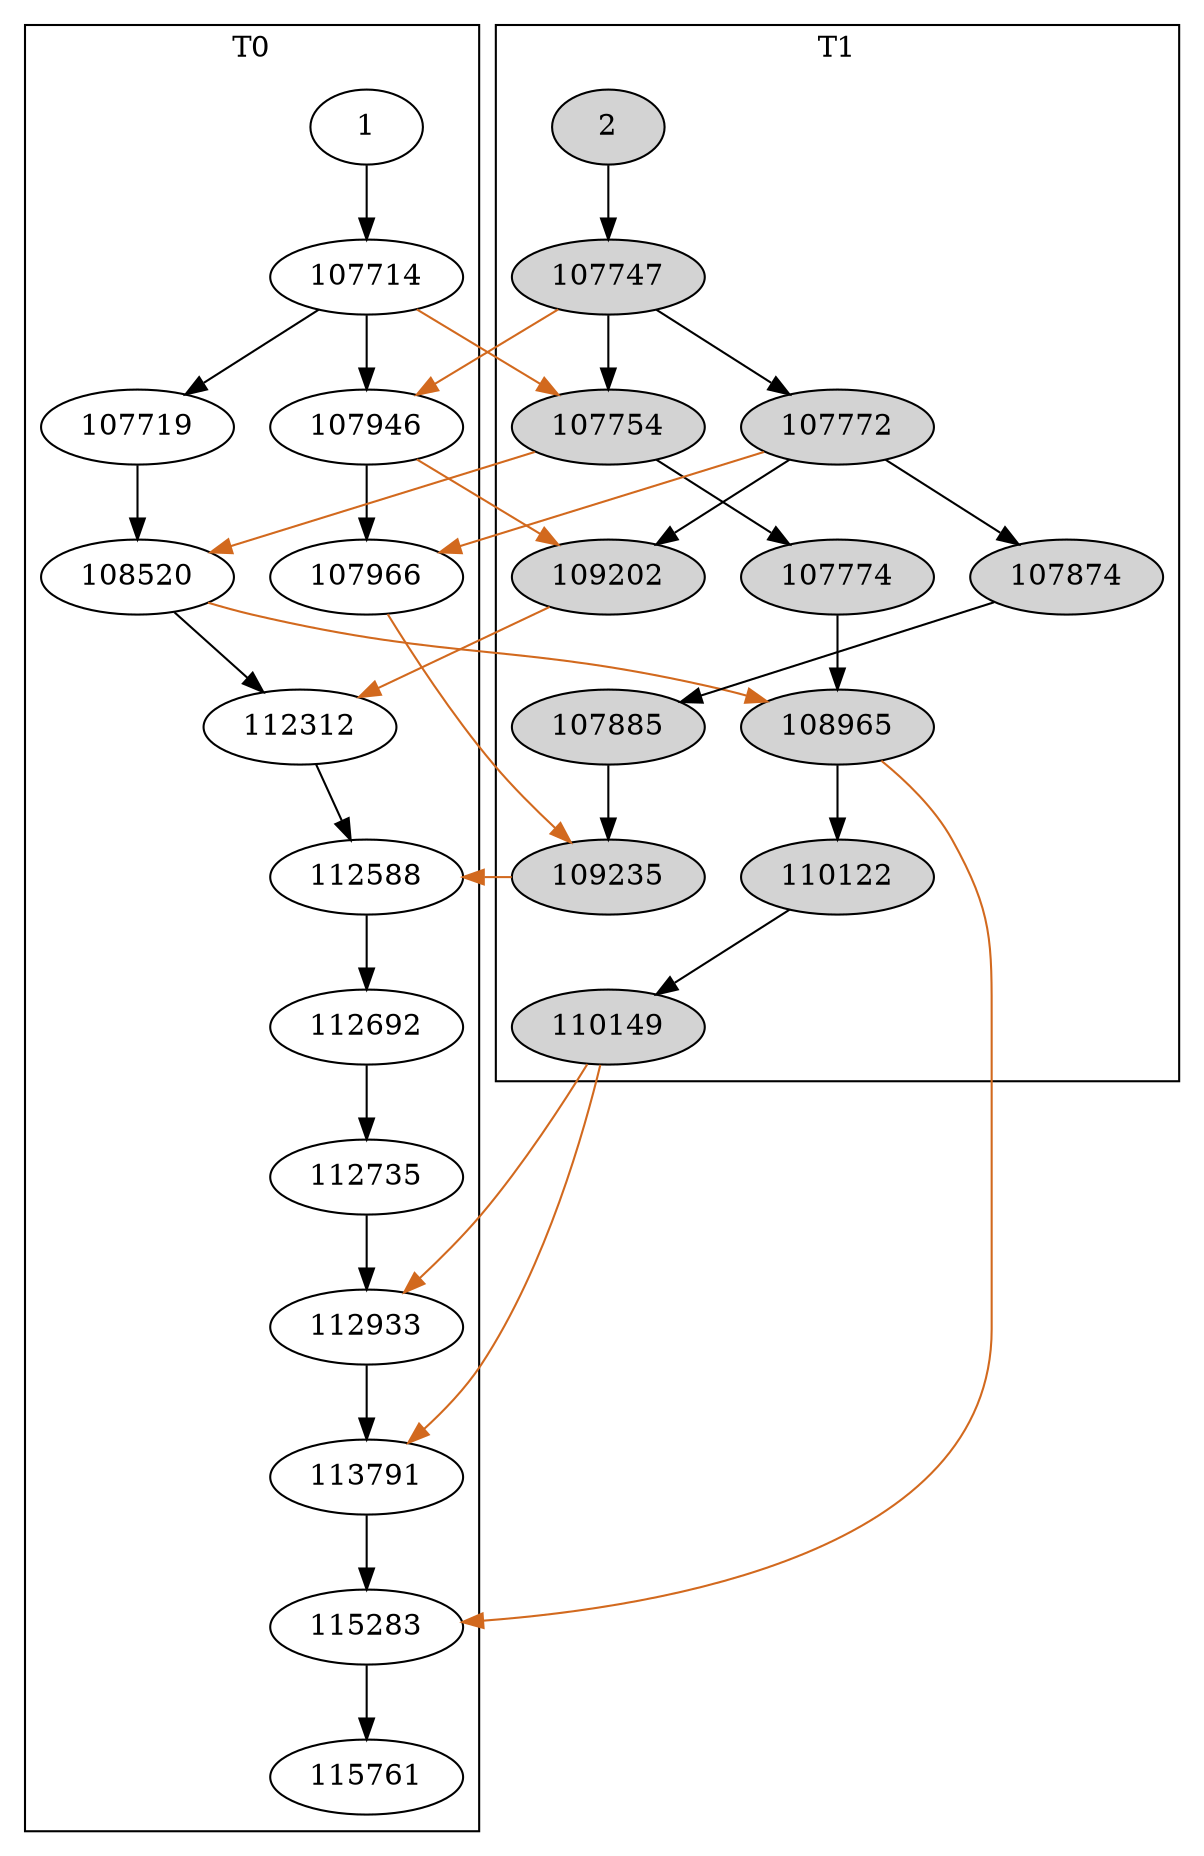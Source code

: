 digraph G {

subgraph cluster_T0 {
	node [style=filled,fillcolor=white];
	label = "T0";
	"1" -> "107714";
	"107714" -> "107719";
	"107714" -> "107946";
	"107719" -> "108520";
	"107946" -> "107966";
	"108520" -> "112312";
	"112312" -> "112588";
	"112588" -> "112692";
	"112692" -> "112735";
	"112735" -> "112933";
	"112933" -> "113791";
	"113791" -> "115283";
	"115283" -> "115761";
}

subgraph cluster_T1 {
	node [style=filled,fillcolor=lightgrey];
	label = "T1";
	"2" -> "107747";
	"107747" -> "107754";
	"107747" -> "107772";
	"107754" -> "107774";
	"107772" -> "109202";
	"107772" -> "107874";
	"107774" -> "108965";
	"107874" -> "107885";
	"108965" -> "110122";
	"107885" -> "109235";
	"110122" -> "110149";
}

	"107714" -> "107754"[color=chocolate];
	"107946" -> "109202"[color=chocolate];
	"108520" -> "108965"[color=chocolate];
	"107966" -> "109235"[color=chocolate];
	"107747" -> "107946"[color=chocolate];
	"107754" -> "108520"[color=chocolate];
	"107772" -> "107966"[color=chocolate];
	"109202" -> "112312"[color=chocolate];
	"108965" -> "115283"[color=chocolate];
	"109235" -> "112588"[color=chocolate];
	"110149" -> "112933"[color=chocolate];
	"110149" -> "113791"[color=chocolate];
}